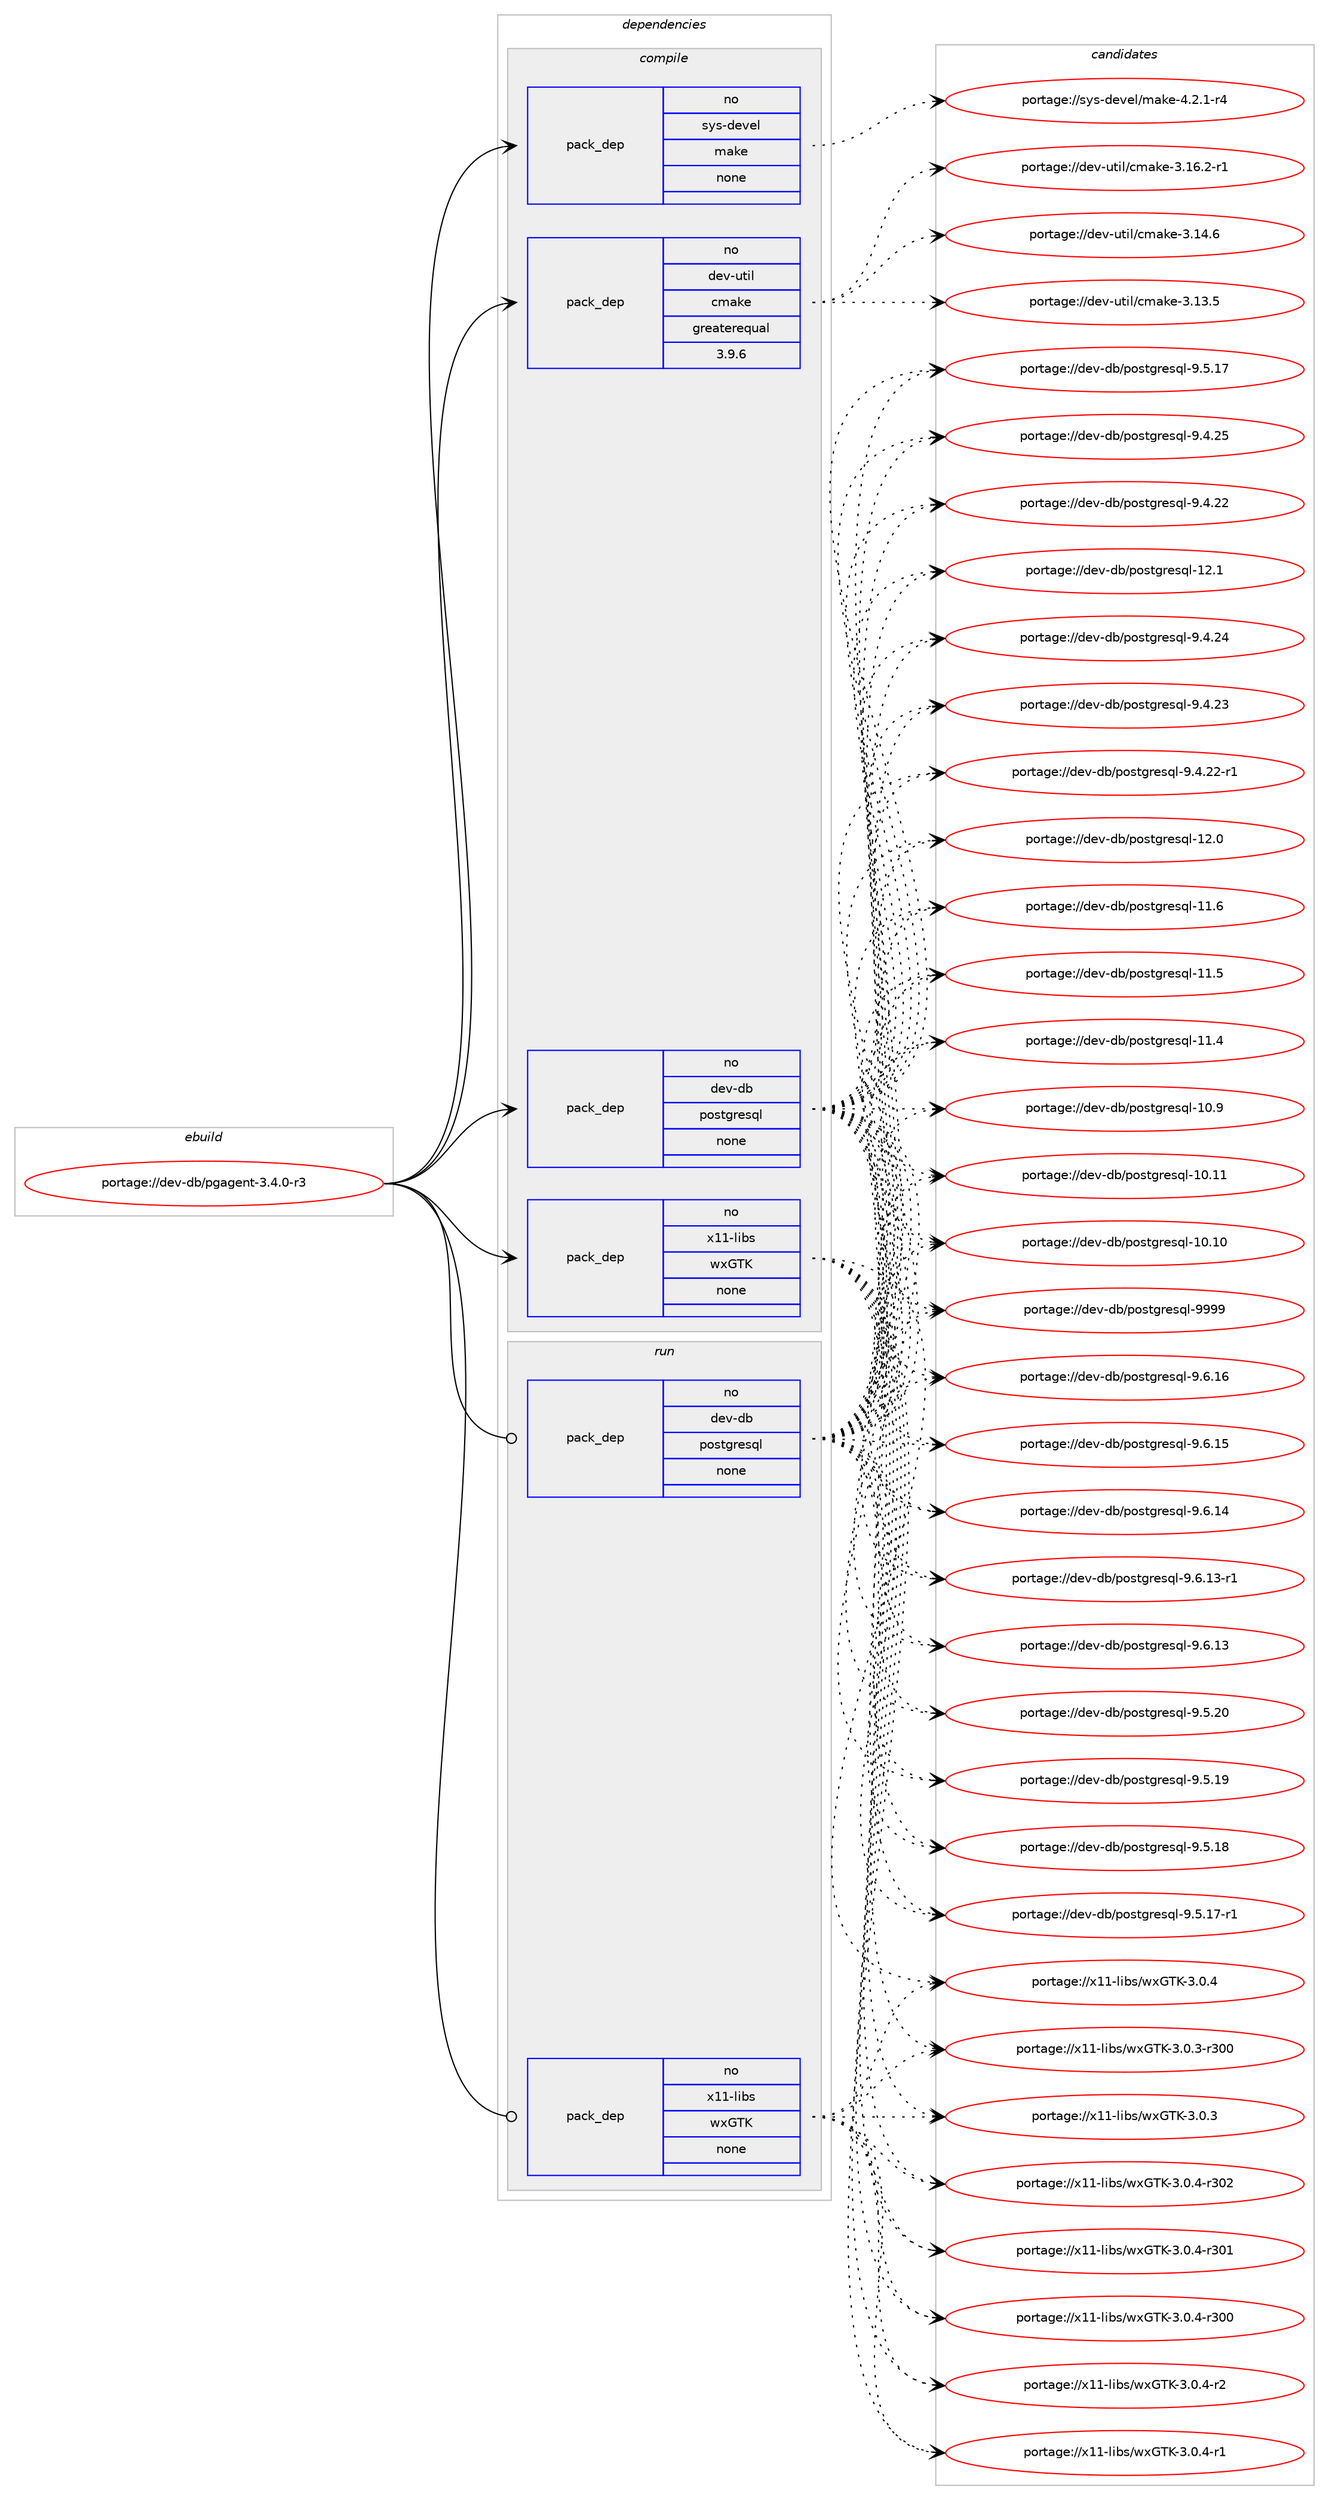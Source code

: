 digraph prolog {

# *************
# Graph options
# *************

newrank=true;
concentrate=true;
compound=true;
graph [rankdir=LR,fontname=Helvetica,fontsize=10,ranksep=1.5];#, ranksep=2.5, nodesep=0.2];
edge  [arrowhead=vee];
node  [fontname=Helvetica,fontsize=10];

# **********
# The ebuild
# **********

subgraph cluster_leftcol {
color=gray;
label=<<i>ebuild</i>>;
id [label="portage://dev-db/pgagent-3.4.0-r3", color=red, width=4, href="../dev-db/pgagent-3.4.0-r3.svg"];
}

# ****************
# The dependencies
# ****************

subgraph cluster_midcol {
color=gray;
label=<<i>dependencies</i>>;
subgraph cluster_compile {
fillcolor="#eeeeee";
style=filled;
label=<<i>compile</i>>;
subgraph pack435979 {
dependency580788 [label=<<TABLE BORDER="0" CELLBORDER="1" CELLSPACING="0" CELLPADDING="4" WIDTH="220"><TR><TD ROWSPAN="6" CELLPADDING="30">pack_dep</TD></TR><TR><TD WIDTH="110">no</TD></TR><TR><TD>dev-db</TD></TR><TR><TD>postgresql</TD></TR><TR><TD>none</TD></TR><TR><TD></TD></TR></TABLE>>, shape=none, color=blue];
}
id:e -> dependency580788:w [weight=20,style="solid",arrowhead="vee"];
subgraph pack435980 {
dependency580789 [label=<<TABLE BORDER="0" CELLBORDER="1" CELLSPACING="0" CELLPADDING="4" WIDTH="220"><TR><TD ROWSPAN="6" CELLPADDING="30">pack_dep</TD></TR><TR><TD WIDTH="110">no</TD></TR><TR><TD>dev-util</TD></TR><TR><TD>cmake</TD></TR><TR><TD>greaterequal</TD></TR><TR><TD>3.9.6</TD></TR></TABLE>>, shape=none, color=blue];
}
id:e -> dependency580789:w [weight=20,style="solid",arrowhead="vee"];
subgraph pack435981 {
dependency580790 [label=<<TABLE BORDER="0" CELLBORDER="1" CELLSPACING="0" CELLPADDING="4" WIDTH="220"><TR><TD ROWSPAN="6" CELLPADDING="30">pack_dep</TD></TR><TR><TD WIDTH="110">no</TD></TR><TR><TD>sys-devel</TD></TR><TR><TD>make</TD></TR><TR><TD>none</TD></TR><TR><TD></TD></TR></TABLE>>, shape=none, color=blue];
}
id:e -> dependency580790:w [weight=20,style="solid",arrowhead="vee"];
subgraph pack435982 {
dependency580791 [label=<<TABLE BORDER="0" CELLBORDER="1" CELLSPACING="0" CELLPADDING="4" WIDTH="220"><TR><TD ROWSPAN="6" CELLPADDING="30">pack_dep</TD></TR><TR><TD WIDTH="110">no</TD></TR><TR><TD>x11-libs</TD></TR><TR><TD>wxGTK</TD></TR><TR><TD>none</TD></TR><TR><TD></TD></TR></TABLE>>, shape=none, color=blue];
}
id:e -> dependency580791:w [weight=20,style="solid",arrowhead="vee"];
}
subgraph cluster_compileandrun {
fillcolor="#eeeeee";
style=filled;
label=<<i>compile and run</i>>;
}
subgraph cluster_run {
fillcolor="#eeeeee";
style=filled;
label=<<i>run</i>>;
subgraph pack435983 {
dependency580792 [label=<<TABLE BORDER="0" CELLBORDER="1" CELLSPACING="0" CELLPADDING="4" WIDTH="220"><TR><TD ROWSPAN="6" CELLPADDING="30">pack_dep</TD></TR><TR><TD WIDTH="110">no</TD></TR><TR><TD>dev-db</TD></TR><TR><TD>postgresql</TD></TR><TR><TD>none</TD></TR><TR><TD></TD></TR></TABLE>>, shape=none, color=blue];
}
id:e -> dependency580792:w [weight=20,style="solid",arrowhead="odot"];
subgraph pack435984 {
dependency580793 [label=<<TABLE BORDER="0" CELLBORDER="1" CELLSPACING="0" CELLPADDING="4" WIDTH="220"><TR><TD ROWSPAN="6" CELLPADDING="30">pack_dep</TD></TR><TR><TD WIDTH="110">no</TD></TR><TR><TD>x11-libs</TD></TR><TR><TD>wxGTK</TD></TR><TR><TD>none</TD></TR><TR><TD></TD></TR></TABLE>>, shape=none, color=blue];
}
id:e -> dependency580793:w [weight=20,style="solid",arrowhead="odot"];
}
}

# **************
# The candidates
# **************

subgraph cluster_choices {
rank=same;
color=gray;
label=<<i>candidates</i>>;

subgraph choice435979 {
color=black;
nodesep=1;
choice1001011184510098471121111151161031141011151131084557575757 [label="portage://dev-db/postgresql-9999", color=red, width=4,href="../dev-db/postgresql-9999.svg"];
choice10010111845100984711211111511610311410111511310845574654464954 [label="portage://dev-db/postgresql-9.6.16", color=red, width=4,href="../dev-db/postgresql-9.6.16.svg"];
choice10010111845100984711211111511610311410111511310845574654464953 [label="portage://dev-db/postgresql-9.6.15", color=red, width=4,href="../dev-db/postgresql-9.6.15.svg"];
choice10010111845100984711211111511610311410111511310845574654464952 [label="portage://dev-db/postgresql-9.6.14", color=red, width=4,href="../dev-db/postgresql-9.6.14.svg"];
choice100101118451009847112111115116103114101115113108455746544649514511449 [label="portage://dev-db/postgresql-9.6.13-r1", color=red, width=4,href="../dev-db/postgresql-9.6.13-r1.svg"];
choice10010111845100984711211111511610311410111511310845574654464951 [label="portage://dev-db/postgresql-9.6.13", color=red, width=4,href="../dev-db/postgresql-9.6.13.svg"];
choice10010111845100984711211111511610311410111511310845574653465048 [label="portage://dev-db/postgresql-9.5.20", color=red, width=4,href="../dev-db/postgresql-9.5.20.svg"];
choice10010111845100984711211111511610311410111511310845574653464957 [label="portage://dev-db/postgresql-9.5.19", color=red, width=4,href="../dev-db/postgresql-9.5.19.svg"];
choice10010111845100984711211111511610311410111511310845574653464956 [label="portage://dev-db/postgresql-9.5.18", color=red, width=4,href="../dev-db/postgresql-9.5.18.svg"];
choice100101118451009847112111115116103114101115113108455746534649554511449 [label="portage://dev-db/postgresql-9.5.17-r1", color=red, width=4,href="../dev-db/postgresql-9.5.17-r1.svg"];
choice10010111845100984711211111511610311410111511310845574653464955 [label="portage://dev-db/postgresql-9.5.17", color=red, width=4,href="../dev-db/postgresql-9.5.17.svg"];
choice10010111845100984711211111511610311410111511310845574652465053 [label="portage://dev-db/postgresql-9.4.25", color=red, width=4,href="../dev-db/postgresql-9.4.25.svg"];
choice10010111845100984711211111511610311410111511310845574652465052 [label="portage://dev-db/postgresql-9.4.24", color=red, width=4,href="../dev-db/postgresql-9.4.24.svg"];
choice10010111845100984711211111511610311410111511310845574652465051 [label="portage://dev-db/postgresql-9.4.23", color=red, width=4,href="../dev-db/postgresql-9.4.23.svg"];
choice100101118451009847112111115116103114101115113108455746524650504511449 [label="portage://dev-db/postgresql-9.4.22-r1", color=red, width=4,href="../dev-db/postgresql-9.4.22-r1.svg"];
choice10010111845100984711211111511610311410111511310845574652465050 [label="portage://dev-db/postgresql-9.4.22", color=red, width=4,href="../dev-db/postgresql-9.4.22.svg"];
choice1001011184510098471121111151161031141011151131084549504649 [label="portage://dev-db/postgresql-12.1", color=red, width=4,href="../dev-db/postgresql-12.1.svg"];
choice1001011184510098471121111151161031141011151131084549504648 [label="portage://dev-db/postgresql-12.0", color=red, width=4,href="../dev-db/postgresql-12.0.svg"];
choice1001011184510098471121111151161031141011151131084549494654 [label="portage://dev-db/postgresql-11.6", color=red, width=4,href="../dev-db/postgresql-11.6.svg"];
choice1001011184510098471121111151161031141011151131084549494653 [label="portage://dev-db/postgresql-11.5", color=red, width=4,href="../dev-db/postgresql-11.5.svg"];
choice1001011184510098471121111151161031141011151131084549494652 [label="portage://dev-db/postgresql-11.4", color=red, width=4,href="../dev-db/postgresql-11.4.svg"];
choice1001011184510098471121111151161031141011151131084549484657 [label="portage://dev-db/postgresql-10.9", color=red, width=4,href="../dev-db/postgresql-10.9.svg"];
choice100101118451009847112111115116103114101115113108454948464949 [label="portage://dev-db/postgresql-10.11", color=red, width=4,href="../dev-db/postgresql-10.11.svg"];
choice100101118451009847112111115116103114101115113108454948464948 [label="portage://dev-db/postgresql-10.10", color=red, width=4,href="../dev-db/postgresql-10.10.svg"];
dependency580788:e -> choice1001011184510098471121111151161031141011151131084557575757:w [style=dotted,weight="100"];
dependency580788:e -> choice10010111845100984711211111511610311410111511310845574654464954:w [style=dotted,weight="100"];
dependency580788:e -> choice10010111845100984711211111511610311410111511310845574654464953:w [style=dotted,weight="100"];
dependency580788:e -> choice10010111845100984711211111511610311410111511310845574654464952:w [style=dotted,weight="100"];
dependency580788:e -> choice100101118451009847112111115116103114101115113108455746544649514511449:w [style=dotted,weight="100"];
dependency580788:e -> choice10010111845100984711211111511610311410111511310845574654464951:w [style=dotted,weight="100"];
dependency580788:e -> choice10010111845100984711211111511610311410111511310845574653465048:w [style=dotted,weight="100"];
dependency580788:e -> choice10010111845100984711211111511610311410111511310845574653464957:w [style=dotted,weight="100"];
dependency580788:e -> choice10010111845100984711211111511610311410111511310845574653464956:w [style=dotted,weight="100"];
dependency580788:e -> choice100101118451009847112111115116103114101115113108455746534649554511449:w [style=dotted,weight="100"];
dependency580788:e -> choice10010111845100984711211111511610311410111511310845574653464955:w [style=dotted,weight="100"];
dependency580788:e -> choice10010111845100984711211111511610311410111511310845574652465053:w [style=dotted,weight="100"];
dependency580788:e -> choice10010111845100984711211111511610311410111511310845574652465052:w [style=dotted,weight="100"];
dependency580788:e -> choice10010111845100984711211111511610311410111511310845574652465051:w [style=dotted,weight="100"];
dependency580788:e -> choice100101118451009847112111115116103114101115113108455746524650504511449:w [style=dotted,weight="100"];
dependency580788:e -> choice10010111845100984711211111511610311410111511310845574652465050:w [style=dotted,weight="100"];
dependency580788:e -> choice1001011184510098471121111151161031141011151131084549504649:w [style=dotted,weight="100"];
dependency580788:e -> choice1001011184510098471121111151161031141011151131084549504648:w [style=dotted,weight="100"];
dependency580788:e -> choice1001011184510098471121111151161031141011151131084549494654:w [style=dotted,weight="100"];
dependency580788:e -> choice1001011184510098471121111151161031141011151131084549494653:w [style=dotted,weight="100"];
dependency580788:e -> choice1001011184510098471121111151161031141011151131084549494652:w [style=dotted,weight="100"];
dependency580788:e -> choice1001011184510098471121111151161031141011151131084549484657:w [style=dotted,weight="100"];
dependency580788:e -> choice100101118451009847112111115116103114101115113108454948464949:w [style=dotted,weight="100"];
dependency580788:e -> choice100101118451009847112111115116103114101115113108454948464948:w [style=dotted,weight="100"];
}
subgraph choice435980 {
color=black;
nodesep=1;
choice10010111845117116105108479910997107101455146495446504511449 [label="portage://dev-util/cmake-3.16.2-r1", color=red, width=4,href="../dev-util/cmake-3.16.2-r1.svg"];
choice1001011184511711610510847991099710710145514649524654 [label="portage://dev-util/cmake-3.14.6", color=red, width=4,href="../dev-util/cmake-3.14.6.svg"];
choice1001011184511711610510847991099710710145514649514653 [label="portage://dev-util/cmake-3.13.5", color=red, width=4,href="../dev-util/cmake-3.13.5.svg"];
dependency580789:e -> choice10010111845117116105108479910997107101455146495446504511449:w [style=dotted,weight="100"];
dependency580789:e -> choice1001011184511711610510847991099710710145514649524654:w [style=dotted,weight="100"];
dependency580789:e -> choice1001011184511711610510847991099710710145514649514653:w [style=dotted,weight="100"];
}
subgraph choice435981 {
color=black;
nodesep=1;
choice1151211154510010111810110847109971071014552465046494511452 [label="portage://sys-devel/make-4.2.1-r4", color=red, width=4,href="../sys-devel/make-4.2.1-r4.svg"];
dependency580790:e -> choice1151211154510010111810110847109971071014552465046494511452:w [style=dotted,weight="100"];
}
subgraph choice435982 {
color=black;
nodesep=1;
choice120494945108105981154711912071847545514648465245114514850 [label="portage://x11-libs/wxGTK-3.0.4-r302", color=red, width=4,href="../x11-libs/wxGTK-3.0.4-r302.svg"];
choice120494945108105981154711912071847545514648465245114514849 [label="portage://x11-libs/wxGTK-3.0.4-r301", color=red, width=4,href="../x11-libs/wxGTK-3.0.4-r301.svg"];
choice120494945108105981154711912071847545514648465245114514848 [label="portage://x11-libs/wxGTK-3.0.4-r300", color=red, width=4,href="../x11-libs/wxGTK-3.0.4-r300.svg"];
choice12049494510810598115471191207184754551464846524511450 [label="portage://x11-libs/wxGTK-3.0.4-r2", color=red, width=4,href="../x11-libs/wxGTK-3.0.4-r2.svg"];
choice12049494510810598115471191207184754551464846524511449 [label="portage://x11-libs/wxGTK-3.0.4-r1", color=red, width=4,href="../x11-libs/wxGTK-3.0.4-r1.svg"];
choice1204949451081059811547119120718475455146484652 [label="portage://x11-libs/wxGTK-3.0.4", color=red, width=4,href="../x11-libs/wxGTK-3.0.4.svg"];
choice120494945108105981154711912071847545514648465145114514848 [label="portage://x11-libs/wxGTK-3.0.3-r300", color=red, width=4,href="../x11-libs/wxGTK-3.0.3-r300.svg"];
choice1204949451081059811547119120718475455146484651 [label="portage://x11-libs/wxGTK-3.0.3", color=red, width=4,href="../x11-libs/wxGTK-3.0.3.svg"];
dependency580791:e -> choice120494945108105981154711912071847545514648465245114514850:w [style=dotted,weight="100"];
dependency580791:e -> choice120494945108105981154711912071847545514648465245114514849:w [style=dotted,weight="100"];
dependency580791:e -> choice120494945108105981154711912071847545514648465245114514848:w [style=dotted,weight="100"];
dependency580791:e -> choice12049494510810598115471191207184754551464846524511450:w [style=dotted,weight="100"];
dependency580791:e -> choice12049494510810598115471191207184754551464846524511449:w [style=dotted,weight="100"];
dependency580791:e -> choice1204949451081059811547119120718475455146484652:w [style=dotted,weight="100"];
dependency580791:e -> choice120494945108105981154711912071847545514648465145114514848:w [style=dotted,weight="100"];
dependency580791:e -> choice1204949451081059811547119120718475455146484651:w [style=dotted,weight="100"];
}
subgraph choice435983 {
color=black;
nodesep=1;
choice1001011184510098471121111151161031141011151131084557575757 [label="portage://dev-db/postgresql-9999", color=red, width=4,href="../dev-db/postgresql-9999.svg"];
choice10010111845100984711211111511610311410111511310845574654464954 [label="portage://dev-db/postgresql-9.6.16", color=red, width=4,href="../dev-db/postgresql-9.6.16.svg"];
choice10010111845100984711211111511610311410111511310845574654464953 [label="portage://dev-db/postgresql-9.6.15", color=red, width=4,href="../dev-db/postgresql-9.6.15.svg"];
choice10010111845100984711211111511610311410111511310845574654464952 [label="portage://dev-db/postgresql-9.6.14", color=red, width=4,href="../dev-db/postgresql-9.6.14.svg"];
choice100101118451009847112111115116103114101115113108455746544649514511449 [label="portage://dev-db/postgresql-9.6.13-r1", color=red, width=4,href="../dev-db/postgresql-9.6.13-r1.svg"];
choice10010111845100984711211111511610311410111511310845574654464951 [label="portage://dev-db/postgresql-9.6.13", color=red, width=4,href="../dev-db/postgresql-9.6.13.svg"];
choice10010111845100984711211111511610311410111511310845574653465048 [label="portage://dev-db/postgresql-9.5.20", color=red, width=4,href="../dev-db/postgresql-9.5.20.svg"];
choice10010111845100984711211111511610311410111511310845574653464957 [label="portage://dev-db/postgresql-9.5.19", color=red, width=4,href="../dev-db/postgresql-9.5.19.svg"];
choice10010111845100984711211111511610311410111511310845574653464956 [label="portage://dev-db/postgresql-9.5.18", color=red, width=4,href="../dev-db/postgresql-9.5.18.svg"];
choice100101118451009847112111115116103114101115113108455746534649554511449 [label="portage://dev-db/postgresql-9.5.17-r1", color=red, width=4,href="../dev-db/postgresql-9.5.17-r1.svg"];
choice10010111845100984711211111511610311410111511310845574653464955 [label="portage://dev-db/postgresql-9.5.17", color=red, width=4,href="../dev-db/postgresql-9.5.17.svg"];
choice10010111845100984711211111511610311410111511310845574652465053 [label="portage://dev-db/postgresql-9.4.25", color=red, width=4,href="../dev-db/postgresql-9.4.25.svg"];
choice10010111845100984711211111511610311410111511310845574652465052 [label="portage://dev-db/postgresql-9.4.24", color=red, width=4,href="../dev-db/postgresql-9.4.24.svg"];
choice10010111845100984711211111511610311410111511310845574652465051 [label="portage://dev-db/postgresql-9.4.23", color=red, width=4,href="../dev-db/postgresql-9.4.23.svg"];
choice100101118451009847112111115116103114101115113108455746524650504511449 [label="portage://dev-db/postgresql-9.4.22-r1", color=red, width=4,href="../dev-db/postgresql-9.4.22-r1.svg"];
choice10010111845100984711211111511610311410111511310845574652465050 [label="portage://dev-db/postgresql-9.4.22", color=red, width=4,href="../dev-db/postgresql-9.4.22.svg"];
choice1001011184510098471121111151161031141011151131084549504649 [label="portage://dev-db/postgresql-12.1", color=red, width=4,href="../dev-db/postgresql-12.1.svg"];
choice1001011184510098471121111151161031141011151131084549504648 [label="portage://dev-db/postgresql-12.0", color=red, width=4,href="../dev-db/postgresql-12.0.svg"];
choice1001011184510098471121111151161031141011151131084549494654 [label="portage://dev-db/postgresql-11.6", color=red, width=4,href="../dev-db/postgresql-11.6.svg"];
choice1001011184510098471121111151161031141011151131084549494653 [label="portage://dev-db/postgresql-11.5", color=red, width=4,href="../dev-db/postgresql-11.5.svg"];
choice1001011184510098471121111151161031141011151131084549494652 [label="portage://dev-db/postgresql-11.4", color=red, width=4,href="../dev-db/postgresql-11.4.svg"];
choice1001011184510098471121111151161031141011151131084549484657 [label="portage://dev-db/postgresql-10.9", color=red, width=4,href="../dev-db/postgresql-10.9.svg"];
choice100101118451009847112111115116103114101115113108454948464949 [label="portage://dev-db/postgresql-10.11", color=red, width=4,href="../dev-db/postgresql-10.11.svg"];
choice100101118451009847112111115116103114101115113108454948464948 [label="portage://dev-db/postgresql-10.10", color=red, width=4,href="../dev-db/postgresql-10.10.svg"];
dependency580792:e -> choice1001011184510098471121111151161031141011151131084557575757:w [style=dotted,weight="100"];
dependency580792:e -> choice10010111845100984711211111511610311410111511310845574654464954:w [style=dotted,weight="100"];
dependency580792:e -> choice10010111845100984711211111511610311410111511310845574654464953:w [style=dotted,weight="100"];
dependency580792:e -> choice10010111845100984711211111511610311410111511310845574654464952:w [style=dotted,weight="100"];
dependency580792:e -> choice100101118451009847112111115116103114101115113108455746544649514511449:w [style=dotted,weight="100"];
dependency580792:e -> choice10010111845100984711211111511610311410111511310845574654464951:w [style=dotted,weight="100"];
dependency580792:e -> choice10010111845100984711211111511610311410111511310845574653465048:w [style=dotted,weight="100"];
dependency580792:e -> choice10010111845100984711211111511610311410111511310845574653464957:w [style=dotted,weight="100"];
dependency580792:e -> choice10010111845100984711211111511610311410111511310845574653464956:w [style=dotted,weight="100"];
dependency580792:e -> choice100101118451009847112111115116103114101115113108455746534649554511449:w [style=dotted,weight="100"];
dependency580792:e -> choice10010111845100984711211111511610311410111511310845574653464955:w [style=dotted,weight="100"];
dependency580792:e -> choice10010111845100984711211111511610311410111511310845574652465053:w [style=dotted,weight="100"];
dependency580792:e -> choice10010111845100984711211111511610311410111511310845574652465052:w [style=dotted,weight="100"];
dependency580792:e -> choice10010111845100984711211111511610311410111511310845574652465051:w [style=dotted,weight="100"];
dependency580792:e -> choice100101118451009847112111115116103114101115113108455746524650504511449:w [style=dotted,weight="100"];
dependency580792:e -> choice10010111845100984711211111511610311410111511310845574652465050:w [style=dotted,weight="100"];
dependency580792:e -> choice1001011184510098471121111151161031141011151131084549504649:w [style=dotted,weight="100"];
dependency580792:e -> choice1001011184510098471121111151161031141011151131084549504648:w [style=dotted,weight="100"];
dependency580792:e -> choice1001011184510098471121111151161031141011151131084549494654:w [style=dotted,weight="100"];
dependency580792:e -> choice1001011184510098471121111151161031141011151131084549494653:w [style=dotted,weight="100"];
dependency580792:e -> choice1001011184510098471121111151161031141011151131084549494652:w [style=dotted,weight="100"];
dependency580792:e -> choice1001011184510098471121111151161031141011151131084549484657:w [style=dotted,weight="100"];
dependency580792:e -> choice100101118451009847112111115116103114101115113108454948464949:w [style=dotted,weight="100"];
dependency580792:e -> choice100101118451009847112111115116103114101115113108454948464948:w [style=dotted,weight="100"];
}
subgraph choice435984 {
color=black;
nodesep=1;
choice120494945108105981154711912071847545514648465245114514850 [label="portage://x11-libs/wxGTK-3.0.4-r302", color=red, width=4,href="../x11-libs/wxGTK-3.0.4-r302.svg"];
choice120494945108105981154711912071847545514648465245114514849 [label="portage://x11-libs/wxGTK-3.0.4-r301", color=red, width=4,href="../x11-libs/wxGTK-3.0.4-r301.svg"];
choice120494945108105981154711912071847545514648465245114514848 [label="portage://x11-libs/wxGTK-3.0.4-r300", color=red, width=4,href="../x11-libs/wxGTK-3.0.4-r300.svg"];
choice12049494510810598115471191207184754551464846524511450 [label="portage://x11-libs/wxGTK-3.0.4-r2", color=red, width=4,href="../x11-libs/wxGTK-3.0.4-r2.svg"];
choice12049494510810598115471191207184754551464846524511449 [label="portage://x11-libs/wxGTK-3.0.4-r1", color=red, width=4,href="../x11-libs/wxGTK-3.0.4-r1.svg"];
choice1204949451081059811547119120718475455146484652 [label="portage://x11-libs/wxGTK-3.0.4", color=red, width=4,href="../x11-libs/wxGTK-3.0.4.svg"];
choice120494945108105981154711912071847545514648465145114514848 [label="portage://x11-libs/wxGTK-3.0.3-r300", color=red, width=4,href="../x11-libs/wxGTK-3.0.3-r300.svg"];
choice1204949451081059811547119120718475455146484651 [label="portage://x11-libs/wxGTK-3.0.3", color=red, width=4,href="../x11-libs/wxGTK-3.0.3.svg"];
dependency580793:e -> choice120494945108105981154711912071847545514648465245114514850:w [style=dotted,weight="100"];
dependency580793:e -> choice120494945108105981154711912071847545514648465245114514849:w [style=dotted,weight="100"];
dependency580793:e -> choice120494945108105981154711912071847545514648465245114514848:w [style=dotted,weight="100"];
dependency580793:e -> choice12049494510810598115471191207184754551464846524511450:w [style=dotted,weight="100"];
dependency580793:e -> choice12049494510810598115471191207184754551464846524511449:w [style=dotted,weight="100"];
dependency580793:e -> choice1204949451081059811547119120718475455146484652:w [style=dotted,weight="100"];
dependency580793:e -> choice120494945108105981154711912071847545514648465145114514848:w [style=dotted,weight="100"];
dependency580793:e -> choice1204949451081059811547119120718475455146484651:w [style=dotted,weight="100"];
}
}

}
